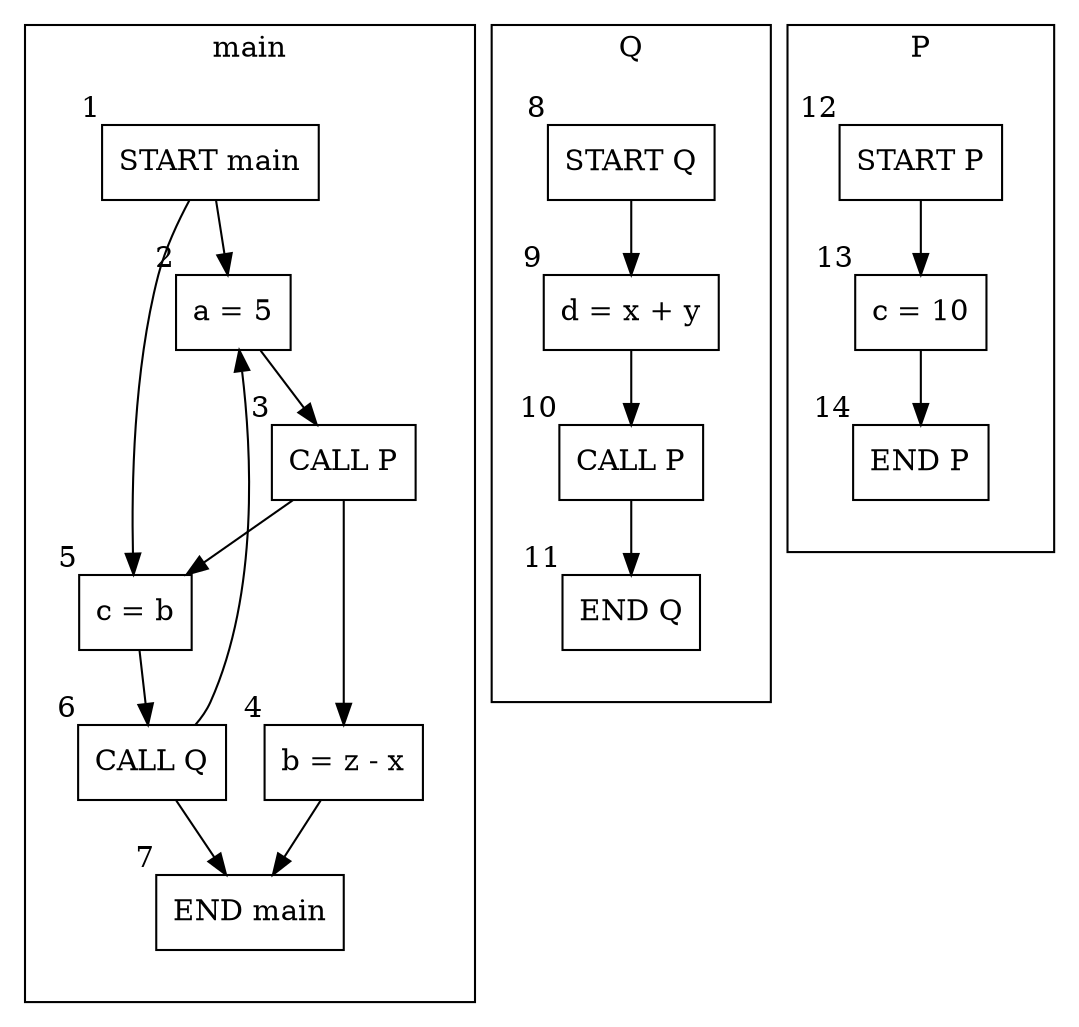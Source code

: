 digraph G {

	subgraph cluster_main {
		label = "main";
		margin = 25;
		node_1 [shape=box, xlabel="1", label="START main"];
		node_2 [shape=box, xlabel="2", label="a = 5"];
		node_3 [shape=box, xlabel="3", label="CALL P"];
		node_4 [shape=box, xlabel="4", label="b = z - x"];
		node_5 [shape=box, xlabel="5", label="c = b"];
		node_6 [shape=box, xlabel="6", label="CALL Q"];
		node_7 [shape=box, xlabel="7", label="END main"];
		node_1 -> node_2;
		node_1 -> node_5;
		node_2 -> node_3;
		node_3 -> node_4;
		node_3 -> node_5;
		node_4 -> node_7;
		node_5 -> node_6;
		node_6 -> node_2;
		node_6 -> node_7;
	}

	subgraph cluster_Q {
		label = "Q";
		margin = 25;
		node_8 [shape=box, xlabel="8", label="START Q"];
		node_9 [shape=box, xlabel="9", label="d = x + y"];
		node_10 [shape=box, xlabel="10", label="CALL P"];
		node_11 [shape=box, xlabel="11", label="END Q"];
		node_8 -> node_9;
		node_9 -> node_10;
		node_10 -> node_11;
	}

	subgraph cluster_P {
		label = "P";
		margin = 25;
		node_12 [shape=box, xlabel="12", label="START P"];
		node_13 [shape=box, xlabel="13", label="c = 10"];
		node_14 [shape=box, xlabel="14", label="END P"];
		node_12 -> node_13;
		node_13 -> node_14;
	}
}
